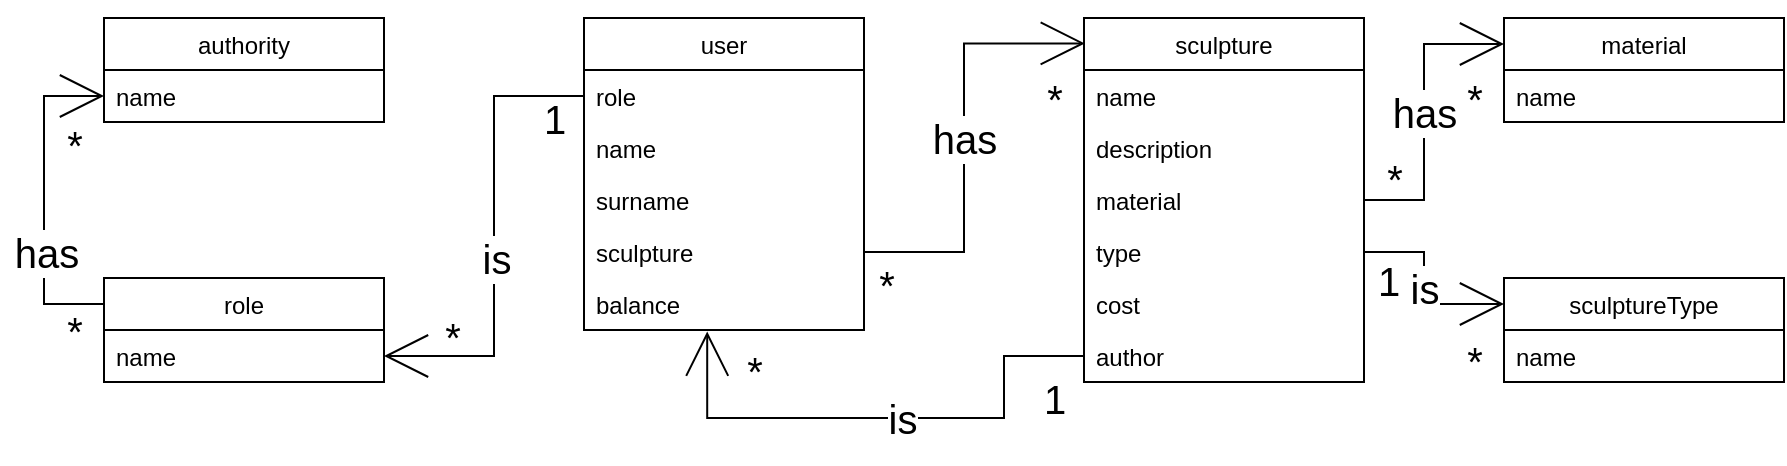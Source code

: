 <mxfile version="20.4.0" type="device"><diagram id="lGyVDXIsh4HG_7UY4qw4" name="Страница 1"><mxGraphModel dx="1008" dy="562" grid="1" gridSize="10" guides="1" tooltips="1" connect="1" arrows="1" fold="1" page="1" pageScale="1" pageWidth="1169" pageHeight="827" math="0" shadow="0"><root><mxCell id="0"/><mxCell id="1" parent="0"/><mxCell id="tQQoNGO00vXwDzldUkH--1" value="authority" style="swimlane;fontStyle=0;childLayout=stackLayout;horizontal=1;startSize=26;fillColor=none;horizontalStack=0;resizeParent=1;resizeParentMax=0;resizeLast=0;collapsible=1;marginBottom=0;" parent="1" vertex="1"><mxGeometry x="130" y="100" width="140" height="52" as="geometry"/></mxCell><mxCell id="tQQoNGO00vXwDzldUkH--2" value="name" style="text;strokeColor=none;fillColor=none;align=left;verticalAlign=top;spacingLeft=4;spacingRight=4;overflow=hidden;rotatable=0;points=[[0,0.5],[1,0.5]];portConstraint=eastwest;" parent="tQQoNGO00vXwDzldUkH--1" vertex="1"><mxGeometry y="26" width="140" height="26" as="geometry"/></mxCell><mxCell id="tQQoNGO00vXwDzldUkH--3" style="edgeStyle=orthogonalEdgeStyle;rounded=0;orthogonalLoop=1;jettySize=auto;html=1;exitX=0;exitY=0.25;exitDx=0;exitDy=0;entryX=0;entryY=0.5;entryDx=0;entryDy=0;fontSize=20;endArrow=open;endFill=0;strokeWidth=1;endSize=20;" parent="1" source="tQQoNGO00vXwDzldUkH--5" target="tQQoNGO00vXwDzldUkH--2" edge="1"><mxGeometry relative="1" as="geometry"/></mxCell><mxCell id="tQQoNGO00vXwDzldUkH--4" value="has" style="edgeLabel;html=1;align=center;verticalAlign=middle;resizable=0;points=[];fontSize=20;" parent="tQQoNGO00vXwDzldUkH--3" vertex="1" connectable="0"><mxGeometry x="-0.309" y="-1" relative="1" as="geometry"><mxPoint as="offset"/></mxGeometry></mxCell><mxCell id="tQQoNGO00vXwDzldUkH--5" value="role" style="swimlane;fontStyle=0;childLayout=stackLayout;horizontal=1;startSize=26;fillColor=none;horizontalStack=0;resizeParent=1;resizeParentMax=0;resizeLast=0;collapsible=1;marginBottom=0;" parent="1" vertex="1"><mxGeometry x="130" y="230" width="140" height="52" as="geometry"/></mxCell><mxCell id="tQQoNGO00vXwDzldUkH--6" value="name" style="text;strokeColor=none;fillColor=none;align=left;verticalAlign=top;spacingLeft=4;spacingRight=4;overflow=hidden;rotatable=0;points=[[0,0.5],[1,0.5]];portConstraint=eastwest;" parent="tQQoNGO00vXwDzldUkH--5" vertex="1"><mxGeometry y="26" width="140" height="26" as="geometry"/></mxCell><mxCell id="tQQoNGO00vXwDzldUkH--7" value="user" style="swimlane;fontStyle=0;childLayout=stackLayout;horizontal=1;startSize=26;fillColor=none;horizontalStack=0;resizeParent=1;resizeParentMax=0;resizeLast=0;collapsible=1;marginBottom=0;" parent="1" vertex="1"><mxGeometry x="370" y="100" width="140" height="156" as="geometry"><mxRectangle x="230" y="430" width="60" height="30" as="alternateBounds"/></mxGeometry></mxCell><mxCell id="tQQoNGO00vXwDzldUkH--8" value="role" style="text;strokeColor=none;fillColor=none;align=left;verticalAlign=top;spacingLeft=4;spacingRight=4;overflow=hidden;rotatable=0;points=[[0,0.5],[1,0.5]];portConstraint=eastwest;" parent="tQQoNGO00vXwDzldUkH--7" vertex="1"><mxGeometry y="26" width="140" height="26" as="geometry"/></mxCell><mxCell id="tQQoNGO00vXwDzldUkH--9" value="name" style="text;strokeColor=none;fillColor=none;align=left;verticalAlign=top;spacingLeft=4;spacingRight=4;overflow=hidden;rotatable=0;points=[[0,0.5],[1,0.5]];portConstraint=eastwest;" parent="tQQoNGO00vXwDzldUkH--7" vertex="1"><mxGeometry y="52" width="140" height="26" as="geometry"/></mxCell><mxCell id="tQQoNGO00vXwDzldUkH--10" value="surname" style="text;strokeColor=none;fillColor=none;align=left;verticalAlign=top;spacingLeft=4;spacingRight=4;overflow=hidden;rotatable=0;points=[[0,0.5],[1,0.5]];portConstraint=eastwest;" parent="tQQoNGO00vXwDzldUkH--7" vertex="1"><mxGeometry y="78" width="140" height="26" as="geometry"/></mxCell><mxCell id="tQQoNGO00vXwDzldUkH--11" value="sculpture" style="text;strokeColor=none;fillColor=none;align=left;verticalAlign=top;spacingLeft=4;spacingRight=4;overflow=hidden;rotatable=0;points=[[0,0.5],[1,0.5]];portConstraint=eastwest;" parent="tQQoNGO00vXwDzldUkH--7" vertex="1"><mxGeometry y="104" width="140" height="26" as="geometry"/></mxCell><mxCell id="tQQoNGO00vXwDzldUkH--13" value="balance" style="text;strokeColor=none;fillColor=none;align=left;verticalAlign=top;spacingLeft=4;spacingRight=4;overflow=hidden;rotatable=0;points=[[0,0.5],[1,0.5]];portConstraint=eastwest;" parent="tQQoNGO00vXwDzldUkH--7" vertex="1"><mxGeometry y="130" width="140" height="26" as="geometry"/></mxCell><mxCell id="tQQoNGO00vXwDzldUkH--14" value="sculpture" style="swimlane;fontStyle=0;childLayout=stackLayout;horizontal=1;startSize=26;fillColor=none;horizontalStack=0;resizeParent=1;resizeParentMax=0;resizeLast=0;collapsible=1;marginBottom=0;" parent="1" vertex="1"><mxGeometry x="620" y="100" width="140" height="182" as="geometry"/></mxCell><mxCell id="tQQoNGO00vXwDzldUkH--15" value="name" style="text;strokeColor=none;fillColor=none;align=left;verticalAlign=top;spacingLeft=4;spacingRight=4;overflow=hidden;rotatable=0;points=[[0,0.5],[1,0.5]];portConstraint=eastwest;" parent="tQQoNGO00vXwDzldUkH--14" vertex="1"><mxGeometry y="26" width="140" height="26" as="geometry"/></mxCell><mxCell id="tQQoNGO00vXwDzldUkH--16" value="description" style="text;strokeColor=none;fillColor=none;align=left;verticalAlign=top;spacingLeft=4;spacingRight=4;overflow=hidden;rotatable=0;points=[[0,0.5],[1,0.5]];portConstraint=eastwest;" parent="tQQoNGO00vXwDzldUkH--14" vertex="1"><mxGeometry y="52" width="140" height="26" as="geometry"/></mxCell><mxCell id="tQQoNGO00vXwDzldUkH--17" value="material" style="text;strokeColor=none;fillColor=none;align=left;verticalAlign=top;spacingLeft=4;spacingRight=4;overflow=hidden;rotatable=0;points=[[0,0.5],[1,0.5]];portConstraint=eastwest;" parent="tQQoNGO00vXwDzldUkH--14" vertex="1"><mxGeometry y="78" width="140" height="26" as="geometry"/></mxCell><mxCell id="tQQoNGO00vXwDzldUkH--18" value="type" style="text;strokeColor=none;fillColor=none;align=left;verticalAlign=top;spacingLeft=4;spacingRight=4;overflow=hidden;rotatable=0;points=[[0,0.5],[1,0.5]];portConstraint=eastwest;" parent="tQQoNGO00vXwDzldUkH--14" vertex="1"><mxGeometry y="104" width="140" height="26" as="geometry"/></mxCell><mxCell id="tQQoNGO00vXwDzldUkH--19" value="cost" style="text;strokeColor=none;fillColor=none;align=left;verticalAlign=top;spacingLeft=4;spacingRight=4;overflow=hidden;rotatable=0;points=[[0,0.5],[1,0.5]];portConstraint=eastwest;" parent="tQQoNGO00vXwDzldUkH--14" vertex="1"><mxGeometry y="130" width="140" height="26" as="geometry"/></mxCell><mxCell id="tQQoNGO00vXwDzldUkH--20" value="author" style="text;strokeColor=none;fillColor=none;align=left;verticalAlign=top;spacingLeft=4;spacingRight=4;overflow=hidden;rotatable=0;points=[[0,0.5],[1,0.5]];portConstraint=eastwest;" parent="tQQoNGO00vXwDzldUkH--14" vertex="1"><mxGeometry y="156" width="140" height="26" as="geometry"/></mxCell><mxCell id="tQQoNGO00vXwDzldUkH--21" value="material" style="swimlane;fontStyle=0;childLayout=stackLayout;horizontal=1;startSize=26;fillColor=none;horizontalStack=0;resizeParent=1;resizeParentMax=0;resizeLast=0;collapsible=1;marginBottom=0;" parent="1" vertex="1"><mxGeometry x="830" y="100" width="140" height="52" as="geometry"/></mxCell><mxCell id="tQQoNGO00vXwDzldUkH--22" value="name" style="text;strokeColor=none;fillColor=none;align=left;verticalAlign=top;spacingLeft=4;spacingRight=4;overflow=hidden;rotatable=0;points=[[0,0.5],[1,0.5]];portConstraint=eastwest;" parent="tQQoNGO00vXwDzldUkH--21" vertex="1"><mxGeometry y="26" width="140" height="26" as="geometry"/></mxCell><mxCell id="tQQoNGO00vXwDzldUkH--23" value="sculptureType" style="swimlane;fontStyle=0;childLayout=stackLayout;horizontal=1;startSize=26;fillColor=none;horizontalStack=0;resizeParent=1;resizeParentMax=0;resizeLast=0;collapsible=1;marginBottom=0;" parent="1" vertex="1"><mxGeometry x="830" y="230" width="140" height="52" as="geometry"/></mxCell><mxCell id="tQQoNGO00vXwDzldUkH--24" value="name" style="text;strokeColor=none;fillColor=none;align=left;verticalAlign=top;spacingLeft=4;spacingRight=4;overflow=hidden;rotatable=0;points=[[0,0.5],[1,0.5]];portConstraint=eastwest;" parent="tQQoNGO00vXwDzldUkH--23" vertex="1"><mxGeometry y="26" width="140" height="26" as="geometry"/></mxCell><mxCell id="tQQoNGO00vXwDzldUkH--25" style="edgeStyle=orthogonalEdgeStyle;rounded=0;orthogonalLoop=1;jettySize=auto;html=1;exitX=0;exitY=0.5;exitDx=0;exitDy=0;entryX=1;entryY=0.5;entryDx=0;entryDy=0;fontSize=20;endArrow=open;endFill=0;endSize=20;" parent="1" source="tQQoNGO00vXwDzldUkH--8" target="tQQoNGO00vXwDzldUkH--6" edge="1"><mxGeometry relative="1" as="geometry"/></mxCell><mxCell id="tQQoNGO00vXwDzldUkH--26" value="is" style="edgeLabel;html=1;align=center;verticalAlign=middle;resizable=0;points=[];fontSize=20;" parent="tQQoNGO00vXwDzldUkH--25" vertex="1" connectable="0"><mxGeometry x="0.097" y="1" relative="1" as="geometry"><mxPoint as="offset"/></mxGeometry></mxCell><mxCell id="tQQoNGO00vXwDzldUkH--27" value="*" style="text;html=1;align=center;verticalAlign=middle;resizable=0;points=[];autosize=1;strokeColor=none;fillColor=none;fontSize=20;" parent="1" vertex="1"><mxGeometry x="100" y="143" width="30" height="40" as="geometry"/></mxCell><mxCell id="tQQoNGO00vXwDzldUkH--28" value="*" style="text;html=1;align=center;verticalAlign=middle;resizable=0;points=[];autosize=1;strokeColor=none;fillColor=none;fontSize=20;" parent="1" vertex="1"><mxGeometry x="100" y="236" width="30" height="40" as="geometry"/></mxCell><mxCell id="tQQoNGO00vXwDzldUkH--29" value="1" style="text;html=1;align=center;verticalAlign=middle;resizable=0;points=[];autosize=1;strokeColor=none;fillColor=none;fontSize=20;" parent="1" vertex="1"><mxGeometry x="340" y="130" width="30" height="40" as="geometry"/></mxCell><mxCell id="tQQoNGO00vXwDzldUkH--30" value="*" style="text;html=1;align=center;verticalAlign=middle;resizable=0;points=[];autosize=1;strokeColor=none;fillColor=none;fontSize=20;" parent="1" vertex="1"><mxGeometry x="289" y="239" width="30" height="40" as="geometry"/></mxCell><mxCell id="tQQoNGO00vXwDzldUkH--31" value="has" style="edgeStyle=orthogonalEdgeStyle;rounded=0;orthogonalLoop=1;jettySize=auto;html=1;exitX=1;exitY=0.5;exitDx=0;exitDy=0;entryX=0.003;entryY=0.07;entryDx=0;entryDy=0;entryPerimeter=0;strokeWidth=1;fontSize=20;endArrow=open;endFill=0;endSize=20;" parent="1" source="tQQoNGO00vXwDzldUkH--11" target="tQQoNGO00vXwDzldUkH--14" edge="1"><mxGeometry relative="1" as="geometry"/></mxCell><mxCell id="tQQoNGO00vXwDzldUkH--32" value="*" style="text;html=1;align=center;verticalAlign=middle;resizable=0;points=[];autosize=1;strokeColor=none;fillColor=none;fontSize=20;" parent="1" vertex="1"><mxGeometry x="506" y="213" width="30" height="40" as="geometry"/></mxCell><mxCell id="tQQoNGO00vXwDzldUkH--33" value="*" style="text;html=1;align=center;verticalAlign=middle;resizable=0;points=[];autosize=1;strokeColor=none;fillColor=none;fontSize=20;" parent="1" vertex="1"><mxGeometry x="590" y="120" width="30" height="40" as="geometry"/></mxCell><mxCell id="tQQoNGO00vXwDzldUkH--34" value="has" style="edgeStyle=orthogonalEdgeStyle;rounded=0;orthogonalLoop=1;jettySize=auto;html=1;exitX=1;exitY=0.5;exitDx=0;exitDy=0;entryX=0;entryY=0.25;entryDx=0;entryDy=0;strokeWidth=1;fontSize=20;endArrow=open;endFill=0;endSize=20;" parent="1" source="tQQoNGO00vXwDzldUkH--17" target="tQQoNGO00vXwDzldUkH--21" edge="1"><mxGeometry relative="1" as="geometry"/></mxCell><mxCell id="tQQoNGO00vXwDzldUkH--35" value="is" style="edgeStyle=orthogonalEdgeStyle;rounded=0;orthogonalLoop=1;jettySize=auto;html=1;exitX=1;exitY=0.5;exitDx=0;exitDy=0;entryX=0;entryY=0.25;entryDx=0;entryDy=0;strokeWidth=1;fontSize=20;endArrow=open;endFill=0;endSize=20;" parent="1" source="tQQoNGO00vXwDzldUkH--18" target="tQQoNGO00vXwDzldUkH--23" edge="1"><mxGeometry relative="1" as="geometry"/></mxCell><mxCell id="tQQoNGO00vXwDzldUkH--36" value="*" style="text;html=1;align=center;verticalAlign=middle;resizable=0;points=[];autosize=1;strokeColor=none;fillColor=none;fontSize=20;" parent="1" vertex="1"><mxGeometry x="760" y="160" width="30" height="40" as="geometry"/></mxCell><mxCell id="tQQoNGO00vXwDzldUkH--37" value="1" style="text;html=1;align=center;verticalAlign=middle;resizable=0;points=[];autosize=1;strokeColor=none;fillColor=none;fontSize=20;" parent="1" vertex="1"><mxGeometry x="757" y="211" width="30" height="40" as="geometry"/></mxCell><mxCell id="tQQoNGO00vXwDzldUkH--38" value="*" style="text;html=1;align=center;verticalAlign=middle;resizable=0;points=[];autosize=1;strokeColor=none;fillColor=none;fontSize=20;" parent="1" vertex="1"><mxGeometry x="800" y="120" width="30" height="40" as="geometry"/></mxCell><mxCell id="tQQoNGO00vXwDzldUkH--39" value="*" style="text;html=1;align=center;verticalAlign=middle;resizable=0;points=[];autosize=1;strokeColor=none;fillColor=none;fontSize=20;" parent="1" vertex="1"><mxGeometry x="800" y="251" width="30" height="40" as="geometry"/></mxCell><mxCell id="s6r58hTmbOgBbOoMcYoh-1" style="edgeStyle=orthogonalEdgeStyle;rounded=0;orthogonalLoop=1;jettySize=auto;html=1;exitX=0;exitY=0.5;exitDx=0;exitDy=0;entryX=0.44;entryY=1.031;entryDx=0;entryDy=0;entryPerimeter=0;endArrow=open;endFill=0;endSize=20;" parent="1" source="tQQoNGO00vXwDzldUkH--20" target="tQQoNGO00vXwDzldUkH--13" edge="1"><mxGeometry relative="1" as="geometry"><Array as="points"><mxPoint x="580" y="269"/><mxPoint x="580" y="300"/><mxPoint x="432" y="300"/></Array></mxGeometry></mxCell><mxCell id="s6r58hTmbOgBbOoMcYoh-2" value="is" style="edgeLabel;html=1;align=center;verticalAlign=middle;resizable=0;points=[];fontSize=20;" parent="s6r58hTmbOgBbOoMcYoh-1" vertex="1" connectable="0"><mxGeometry x="-0.069" relative="1" as="geometry"><mxPoint as="offset"/></mxGeometry></mxCell><mxCell id="s6r58hTmbOgBbOoMcYoh-3" value="1" style="text;html=1;align=center;verticalAlign=middle;resizable=0;points=[];autosize=1;strokeColor=none;fillColor=none;fontSize=20;" parent="1" vertex="1"><mxGeometry x="590" y="270" width="30" height="40" as="geometry"/></mxCell><mxCell id="s6r58hTmbOgBbOoMcYoh-4" value="*" style="text;html=1;align=center;verticalAlign=middle;resizable=0;points=[];autosize=1;strokeColor=none;fillColor=none;fontSize=20;" parent="1" vertex="1"><mxGeometry x="440" y="256" width="30" height="40" as="geometry"/></mxCell></root></mxGraphModel></diagram></mxfile>